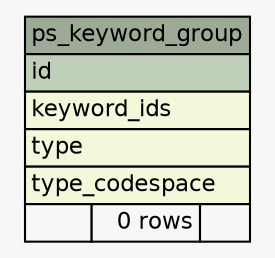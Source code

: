 // dot 2.26.3 on Linux 3.2.0-58-generic
// SchemaSpy rev 590
digraph "ps_keyword_group" {
  graph [
    rankdir="RL"
    bgcolor="#f7f7f7"
    nodesep="0.18"
    ranksep="0.46"
    fontname="Helvetica"
    fontsize="11"
  ];
  node [
    fontname="Helvetica"
    fontsize="11"
    shape="plaintext"
  ];
  edge [
    arrowsize="0.8"
  ];
  "ps_keyword_group" [
    label=<
    <TABLE BORDER="0" CELLBORDER="1" CELLSPACING="0" BGCOLOR="#ffffff">
      <TR><TD COLSPAN="3" BGCOLOR="#9bab96" ALIGN="CENTER">ps_keyword_group</TD></TR>
      <TR><TD PORT="id" COLSPAN="3" BGCOLOR="#bed1b8" ALIGN="LEFT">id</TD></TR>
      <TR><TD PORT="keyword_ids" COLSPAN="3" BGCOLOR="#f4f7da" ALIGN="LEFT">keyword_ids</TD></TR>
      <TR><TD PORT="type" COLSPAN="3" BGCOLOR="#f4f7da" ALIGN="LEFT">type</TD></TR>
      <TR><TD PORT="type_codespace" COLSPAN="3" BGCOLOR="#f4f7da" ALIGN="LEFT">type_codespace</TD></TR>
      <TR><TD ALIGN="LEFT" BGCOLOR="#f7f7f7">  </TD><TD ALIGN="RIGHT" BGCOLOR="#f7f7f7">0 rows</TD><TD ALIGN="RIGHT" BGCOLOR="#f7f7f7">  </TD></TR>
    </TABLE>>
    URL="tables/ps_keyword_group.html"
    tooltip="ps_keyword_group"
  ];
}
